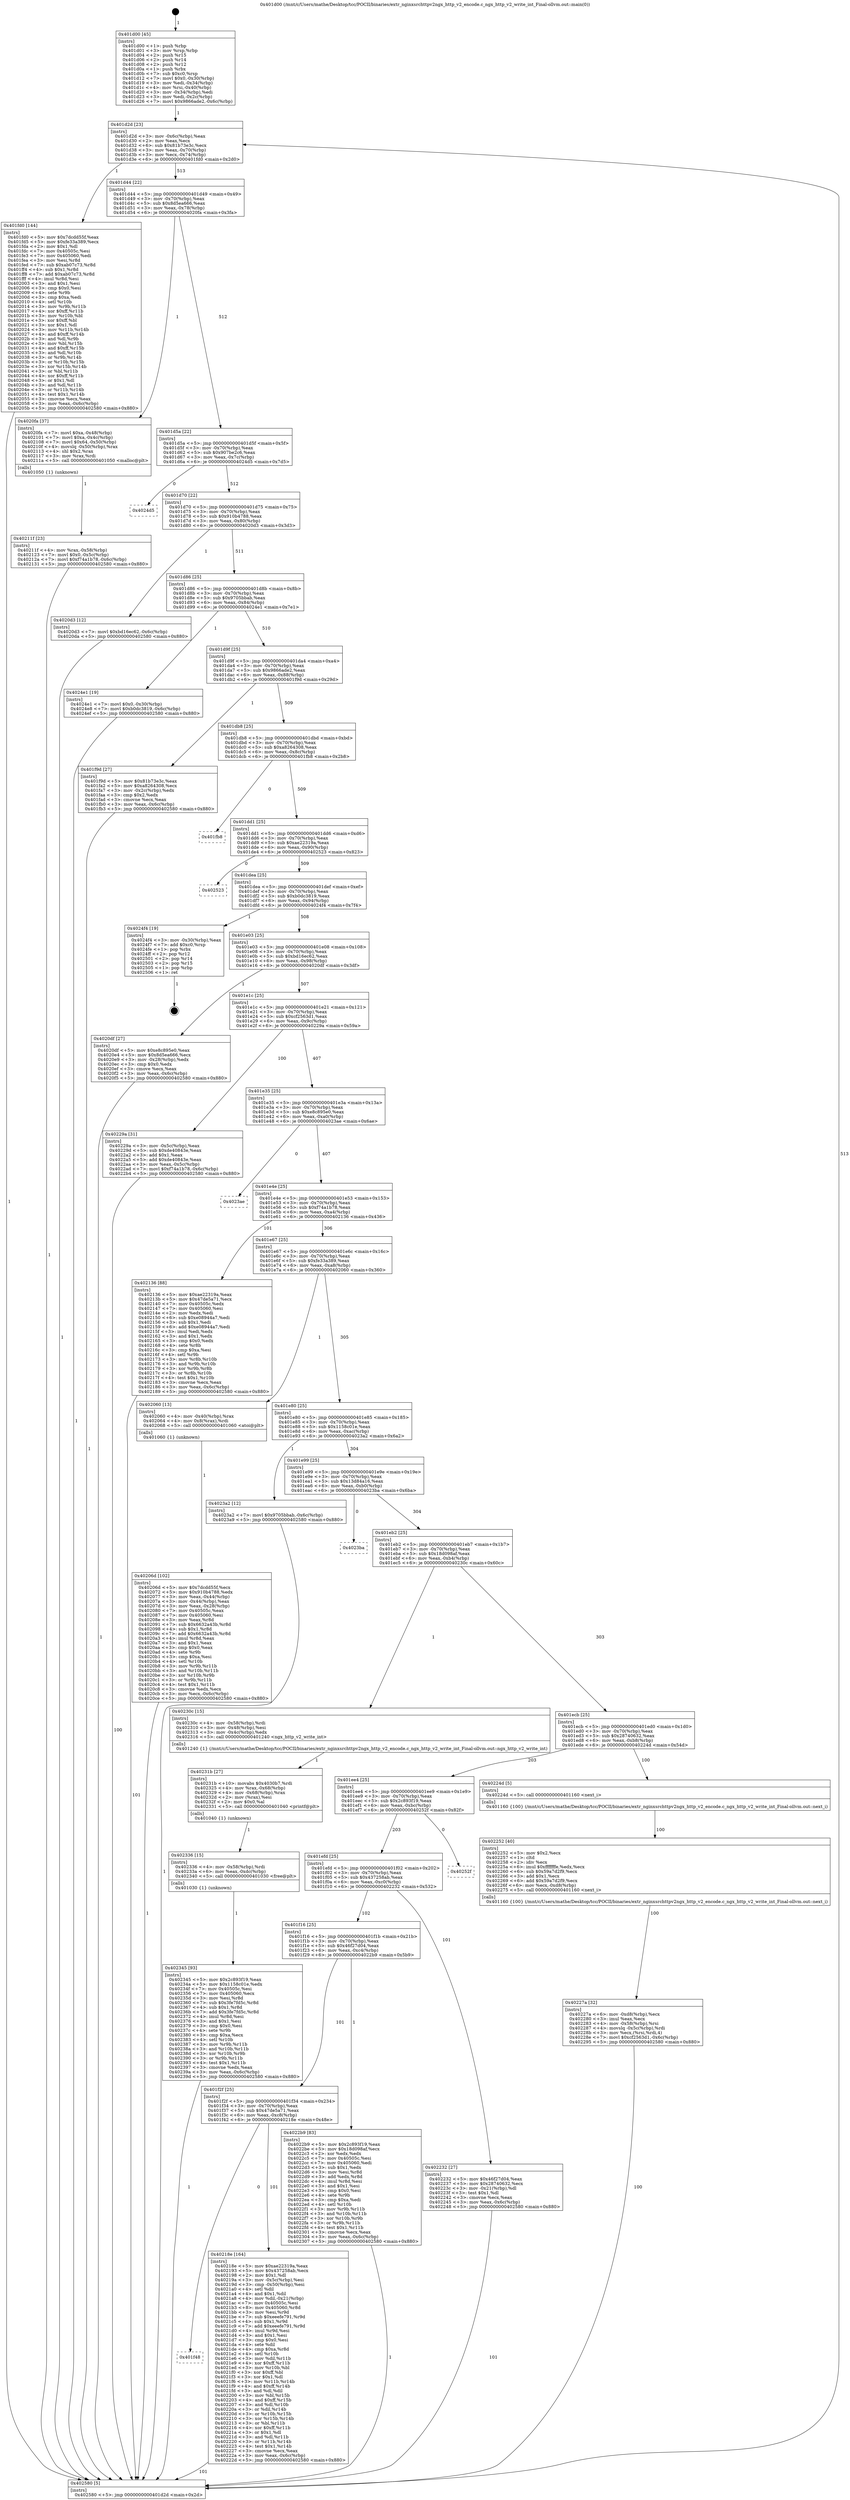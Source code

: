 digraph "0x401d00" {
  label = "0x401d00 (/mnt/c/Users/mathe/Desktop/tcc/POCII/binaries/extr_nginxsrchttpv2ngx_http_v2_encode.c_ngx_http_v2_write_int_Final-ollvm.out::main(0))"
  labelloc = "t"
  node[shape=record]

  Entry [label="",width=0.3,height=0.3,shape=circle,fillcolor=black,style=filled]
  "0x401d2d" [label="{
     0x401d2d [23]\l
     | [instrs]\l
     &nbsp;&nbsp;0x401d2d \<+3\>: mov -0x6c(%rbp),%eax\l
     &nbsp;&nbsp;0x401d30 \<+2\>: mov %eax,%ecx\l
     &nbsp;&nbsp;0x401d32 \<+6\>: sub $0x81b73e3c,%ecx\l
     &nbsp;&nbsp;0x401d38 \<+3\>: mov %eax,-0x70(%rbp)\l
     &nbsp;&nbsp;0x401d3b \<+3\>: mov %ecx,-0x74(%rbp)\l
     &nbsp;&nbsp;0x401d3e \<+6\>: je 0000000000401fd0 \<main+0x2d0\>\l
  }"]
  "0x401fd0" [label="{
     0x401fd0 [144]\l
     | [instrs]\l
     &nbsp;&nbsp;0x401fd0 \<+5\>: mov $0x7dcdd55f,%eax\l
     &nbsp;&nbsp;0x401fd5 \<+5\>: mov $0xfe33a389,%ecx\l
     &nbsp;&nbsp;0x401fda \<+2\>: mov $0x1,%dl\l
     &nbsp;&nbsp;0x401fdc \<+7\>: mov 0x40505c,%esi\l
     &nbsp;&nbsp;0x401fe3 \<+7\>: mov 0x405060,%edi\l
     &nbsp;&nbsp;0x401fea \<+3\>: mov %esi,%r8d\l
     &nbsp;&nbsp;0x401fed \<+7\>: sub $0xab07c73,%r8d\l
     &nbsp;&nbsp;0x401ff4 \<+4\>: sub $0x1,%r8d\l
     &nbsp;&nbsp;0x401ff8 \<+7\>: add $0xab07c73,%r8d\l
     &nbsp;&nbsp;0x401fff \<+4\>: imul %r8d,%esi\l
     &nbsp;&nbsp;0x402003 \<+3\>: and $0x1,%esi\l
     &nbsp;&nbsp;0x402006 \<+3\>: cmp $0x0,%esi\l
     &nbsp;&nbsp;0x402009 \<+4\>: sete %r9b\l
     &nbsp;&nbsp;0x40200d \<+3\>: cmp $0xa,%edi\l
     &nbsp;&nbsp;0x402010 \<+4\>: setl %r10b\l
     &nbsp;&nbsp;0x402014 \<+3\>: mov %r9b,%r11b\l
     &nbsp;&nbsp;0x402017 \<+4\>: xor $0xff,%r11b\l
     &nbsp;&nbsp;0x40201b \<+3\>: mov %r10b,%bl\l
     &nbsp;&nbsp;0x40201e \<+3\>: xor $0xff,%bl\l
     &nbsp;&nbsp;0x402021 \<+3\>: xor $0x1,%dl\l
     &nbsp;&nbsp;0x402024 \<+3\>: mov %r11b,%r14b\l
     &nbsp;&nbsp;0x402027 \<+4\>: and $0xff,%r14b\l
     &nbsp;&nbsp;0x40202b \<+3\>: and %dl,%r9b\l
     &nbsp;&nbsp;0x40202e \<+3\>: mov %bl,%r15b\l
     &nbsp;&nbsp;0x402031 \<+4\>: and $0xff,%r15b\l
     &nbsp;&nbsp;0x402035 \<+3\>: and %dl,%r10b\l
     &nbsp;&nbsp;0x402038 \<+3\>: or %r9b,%r14b\l
     &nbsp;&nbsp;0x40203b \<+3\>: or %r10b,%r15b\l
     &nbsp;&nbsp;0x40203e \<+3\>: xor %r15b,%r14b\l
     &nbsp;&nbsp;0x402041 \<+3\>: or %bl,%r11b\l
     &nbsp;&nbsp;0x402044 \<+4\>: xor $0xff,%r11b\l
     &nbsp;&nbsp;0x402048 \<+3\>: or $0x1,%dl\l
     &nbsp;&nbsp;0x40204b \<+3\>: and %dl,%r11b\l
     &nbsp;&nbsp;0x40204e \<+3\>: or %r11b,%r14b\l
     &nbsp;&nbsp;0x402051 \<+4\>: test $0x1,%r14b\l
     &nbsp;&nbsp;0x402055 \<+3\>: cmovne %ecx,%eax\l
     &nbsp;&nbsp;0x402058 \<+3\>: mov %eax,-0x6c(%rbp)\l
     &nbsp;&nbsp;0x40205b \<+5\>: jmp 0000000000402580 \<main+0x880\>\l
  }"]
  "0x401d44" [label="{
     0x401d44 [22]\l
     | [instrs]\l
     &nbsp;&nbsp;0x401d44 \<+5\>: jmp 0000000000401d49 \<main+0x49\>\l
     &nbsp;&nbsp;0x401d49 \<+3\>: mov -0x70(%rbp),%eax\l
     &nbsp;&nbsp;0x401d4c \<+5\>: sub $0x8d5ea666,%eax\l
     &nbsp;&nbsp;0x401d51 \<+3\>: mov %eax,-0x78(%rbp)\l
     &nbsp;&nbsp;0x401d54 \<+6\>: je 00000000004020fa \<main+0x3fa\>\l
  }"]
  Exit [label="",width=0.3,height=0.3,shape=circle,fillcolor=black,style=filled,peripheries=2]
  "0x4020fa" [label="{
     0x4020fa [37]\l
     | [instrs]\l
     &nbsp;&nbsp;0x4020fa \<+7\>: movl $0xa,-0x48(%rbp)\l
     &nbsp;&nbsp;0x402101 \<+7\>: movl $0xa,-0x4c(%rbp)\l
     &nbsp;&nbsp;0x402108 \<+7\>: movl $0x64,-0x50(%rbp)\l
     &nbsp;&nbsp;0x40210f \<+4\>: movslq -0x50(%rbp),%rax\l
     &nbsp;&nbsp;0x402113 \<+4\>: shl $0x2,%rax\l
     &nbsp;&nbsp;0x402117 \<+3\>: mov %rax,%rdi\l
     &nbsp;&nbsp;0x40211a \<+5\>: call 0000000000401050 \<malloc@plt\>\l
     | [calls]\l
     &nbsp;&nbsp;0x401050 \{1\} (unknown)\l
  }"]
  "0x401d5a" [label="{
     0x401d5a [22]\l
     | [instrs]\l
     &nbsp;&nbsp;0x401d5a \<+5\>: jmp 0000000000401d5f \<main+0x5f\>\l
     &nbsp;&nbsp;0x401d5f \<+3\>: mov -0x70(%rbp),%eax\l
     &nbsp;&nbsp;0x401d62 \<+5\>: sub $0x907be2c6,%eax\l
     &nbsp;&nbsp;0x401d67 \<+3\>: mov %eax,-0x7c(%rbp)\l
     &nbsp;&nbsp;0x401d6a \<+6\>: je 00000000004024d5 \<main+0x7d5\>\l
  }"]
  "0x402345" [label="{
     0x402345 [93]\l
     | [instrs]\l
     &nbsp;&nbsp;0x402345 \<+5\>: mov $0x2c893f19,%eax\l
     &nbsp;&nbsp;0x40234a \<+5\>: mov $0x1158c01e,%edx\l
     &nbsp;&nbsp;0x40234f \<+7\>: mov 0x40505c,%esi\l
     &nbsp;&nbsp;0x402356 \<+7\>: mov 0x405060,%ecx\l
     &nbsp;&nbsp;0x40235d \<+3\>: mov %esi,%r8d\l
     &nbsp;&nbsp;0x402360 \<+7\>: sub $0x3fe7fd5c,%r8d\l
     &nbsp;&nbsp;0x402367 \<+4\>: sub $0x1,%r8d\l
     &nbsp;&nbsp;0x40236b \<+7\>: add $0x3fe7fd5c,%r8d\l
     &nbsp;&nbsp;0x402372 \<+4\>: imul %r8d,%esi\l
     &nbsp;&nbsp;0x402376 \<+3\>: and $0x1,%esi\l
     &nbsp;&nbsp;0x402379 \<+3\>: cmp $0x0,%esi\l
     &nbsp;&nbsp;0x40237c \<+4\>: sete %r9b\l
     &nbsp;&nbsp;0x402380 \<+3\>: cmp $0xa,%ecx\l
     &nbsp;&nbsp;0x402383 \<+4\>: setl %r10b\l
     &nbsp;&nbsp;0x402387 \<+3\>: mov %r9b,%r11b\l
     &nbsp;&nbsp;0x40238a \<+3\>: and %r10b,%r11b\l
     &nbsp;&nbsp;0x40238d \<+3\>: xor %r10b,%r9b\l
     &nbsp;&nbsp;0x402390 \<+3\>: or %r9b,%r11b\l
     &nbsp;&nbsp;0x402393 \<+4\>: test $0x1,%r11b\l
     &nbsp;&nbsp;0x402397 \<+3\>: cmovne %edx,%eax\l
     &nbsp;&nbsp;0x40239a \<+3\>: mov %eax,-0x6c(%rbp)\l
     &nbsp;&nbsp;0x40239d \<+5\>: jmp 0000000000402580 \<main+0x880\>\l
  }"]
  "0x4024d5" [label="{
     0x4024d5\l
  }", style=dashed]
  "0x401d70" [label="{
     0x401d70 [22]\l
     | [instrs]\l
     &nbsp;&nbsp;0x401d70 \<+5\>: jmp 0000000000401d75 \<main+0x75\>\l
     &nbsp;&nbsp;0x401d75 \<+3\>: mov -0x70(%rbp),%eax\l
     &nbsp;&nbsp;0x401d78 \<+5\>: sub $0x910b4788,%eax\l
     &nbsp;&nbsp;0x401d7d \<+3\>: mov %eax,-0x80(%rbp)\l
     &nbsp;&nbsp;0x401d80 \<+6\>: je 00000000004020d3 \<main+0x3d3\>\l
  }"]
  "0x402336" [label="{
     0x402336 [15]\l
     | [instrs]\l
     &nbsp;&nbsp;0x402336 \<+4\>: mov -0x58(%rbp),%rdi\l
     &nbsp;&nbsp;0x40233a \<+6\>: mov %eax,-0xdc(%rbp)\l
     &nbsp;&nbsp;0x402340 \<+5\>: call 0000000000401030 \<free@plt\>\l
     | [calls]\l
     &nbsp;&nbsp;0x401030 \{1\} (unknown)\l
  }"]
  "0x4020d3" [label="{
     0x4020d3 [12]\l
     | [instrs]\l
     &nbsp;&nbsp;0x4020d3 \<+7\>: movl $0xbd16ec62,-0x6c(%rbp)\l
     &nbsp;&nbsp;0x4020da \<+5\>: jmp 0000000000402580 \<main+0x880\>\l
  }"]
  "0x401d86" [label="{
     0x401d86 [25]\l
     | [instrs]\l
     &nbsp;&nbsp;0x401d86 \<+5\>: jmp 0000000000401d8b \<main+0x8b\>\l
     &nbsp;&nbsp;0x401d8b \<+3\>: mov -0x70(%rbp),%eax\l
     &nbsp;&nbsp;0x401d8e \<+5\>: sub $0x9705bbab,%eax\l
     &nbsp;&nbsp;0x401d93 \<+6\>: mov %eax,-0x84(%rbp)\l
     &nbsp;&nbsp;0x401d99 \<+6\>: je 00000000004024e1 \<main+0x7e1\>\l
  }"]
  "0x40231b" [label="{
     0x40231b [27]\l
     | [instrs]\l
     &nbsp;&nbsp;0x40231b \<+10\>: movabs $0x4030b7,%rdi\l
     &nbsp;&nbsp;0x402325 \<+4\>: mov %rax,-0x68(%rbp)\l
     &nbsp;&nbsp;0x402329 \<+4\>: mov -0x68(%rbp),%rax\l
     &nbsp;&nbsp;0x40232d \<+2\>: mov (%rax),%esi\l
     &nbsp;&nbsp;0x40232f \<+2\>: mov $0x0,%al\l
     &nbsp;&nbsp;0x402331 \<+5\>: call 0000000000401040 \<printf@plt\>\l
     | [calls]\l
     &nbsp;&nbsp;0x401040 \{1\} (unknown)\l
  }"]
  "0x4024e1" [label="{
     0x4024e1 [19]\l
     | [instrs]\l
     &nbsp;&nbsp;0x4024e1 \<+7\>: movl $0x0,-0x30(%rbp)\l
     &nbsp;&nbsp;0x4024e8 \<+7\>: movl $0xb0dc3819,-0x6c(%rbp)\l
     &nbsp;&nbsp;0x4024ef \<+5\>: jmp 0000000000402580 \<main+0x880\>\l
  }"]
  "0x401d9f" [label="{
     0x401d9f [25]\l
     | [instrs]\l
     &nbsp;&nbsp;0x401d9f \<+5\>: jmp 0000000000401da4 \<main+0xa4\>\l
     &nbsp;&nbsp;0x401da4 \<+3\>: mov -0x70(%rbp),%eax\l
     &nbsp;&nbsp;0x401da7 \<+5\>: sub $0x9866ade2,%eax\l
     &nbsp;&nbsp;0x401dac \<+6\>: mov %eax,-0x88(%rbp)\l
     &nbsp;&nbsp;0x401db2 \<+6\>: je 0000000000401f9d \<main+0x29d\>\l
  }"]
  "0x40227a" [label="{
     0x40227a [32]\l
     | [instrs]\l
     &nbsp;&nbsp;0x40227a \<+6\>: mov -0xd8(%rbp),%ecx\l
     &nbsp;&nbsp;0x402280 \<+3\>: imul %eax,%ecx\l
     &nbsp;&nbsp;0x402283 \<+4\>: mov -0x58(%rbp),%rsi\l
     &nbsp;&nbsp;0x402287 \<+4\>: movslq -0x5c(%rbp),%rdi\l
     &nbsp;&nbsp;0x40228b \<+3\>: mov %ecx,(%rsi,%rdi,4)\l
     &nbsp;&nbsp;0x40228e \<+7\>: movl $0xcf2563d1,-0x6c(%rbp)\l
     &nbsp;&nbsp;0x402295 \<+5\>: jmp 0000000000402580 \<main+0x880\>\l
  }"]
  "0x401f9d" [label="{
     0x401f9d [27]\l
     | [instrs]\l
     &nbsp;&nbsp;0x401f9d \<+5\>: mov $0x81b73e3c,%eax\l
     &nbsp;&nbsp;0x401fa2 \<+5\>: mov $0xa8264308,%ecx\l
     &nbsp;&nbsp;0x401fa7 \<+3\>: mov -0x2c(%rbp),%edx\l
     &nbsp;&nbsp;0x401faa \<+3\>: cmp $0x2,%edx\l
     &nbsp;&nbsp;0x401fad \<+3\>: cmovne %ecx,%eax\l
     &nbsp;&nbsp;0x401fb0 \<+3\>: mov %eax,-0x6c(%rbp)\l
     &nbsp;&nbsp;0x401fb3 \<+5\>: jmp 0000000000402580 \<main+0x880\>\l
  }"]
  "0x401db8" [label="{
     0x401db8 [25]\l
     | [instrs]\l
     &nbsp;&nbsp;0x401db8 \<+5\>: jmp 0000000000401dbd \<main+0xbd\>\l
     &nbsp;&nbsp;0x401dbd \<+3\>: mov -0x70(%rbp),%eax\l
     &nbsp;&nbsp;0x401dc0 \<+5\>: sub $0xa8264308,%eax\l
     &nbsp;&nbsp;0x401dc5 \<+6\>: mov %eax,-0x8c(%rbp)\l
     &nbsp;&nbsp;0x401dcb \<+6\>: je 0000000000401fb8 \<main+0x2b8\>\l
  }"]
  "0x402580" [label="{
     0x402580 [5]\l
     | [instrs]\l
     &nbsp;&nbsp;0x402580 \<+5\>: jmp 0000000000401d2d \<main+0x2d\>\l
  }"]
  "0x401d00" [label="{
     0x401d00 [45]\l
     | [instrs]\l
     &nbsp;&nbsp;0x401d00 \<+1\>: push %rbp\l
     &nbsp;&nbsp;0x401d01 \<+3\>: mov %rsp,%rbp\l
     &nbsp;&nbsp;0x401d04 \<+2\>: push %r15\l
     &nbsp;&nbsp;0x401d06 \<+2\>: push %r14\l
     &nbsp;&nbsp;0x401d08 \<+2\>: push %r12\l
     &nbsp;&nbsp;0x401d0a \<+1\>: push %rbx\l
     &nbsp;&nbsp;0x401d0b \<+7\>: sub $0xc0,%rsp\l
     &nbsp;&nbsp;0x401d12 \<+7\>: movl $0x0,-0x30(%rbp)\l
     &nbsp;&nbsp;0x401d19 \<+3\>: mov %edi,-0x34(%rbp)\l
     &nbsp;&nbsp;0x401d1c \<+4\>: mov %rsi,-0x40(%rbp)\l
     &nbsp;&nbsp;0x401d20 \<+3\>: mov -0x34(%rbp),%edi\l
     &nbsp;&nbsp;0x401d23 \<+3\>: mov %edi,-0x2c(%rbp)\l
     &nbsp;&nbsp;0x401d26 \<+7\>: movl $0x9866ade2,-0x6c(%rbp)\l
  }"]
  "0x402252" [label="{
     0x402252 [40]\l
     | [instrs]\l
     &nbsp;&nbsp;0x402252 \<+5\>: mov $0x2,%ecx\l
     &nbsp;&nbsp;0x402257 \<+1\>: cltd\l
     &nbsp;&nbsp;0x402258 \<+2\>: idiv %ecx\l
     &nbsp;&nbsp;0x40225a \<+6\>: imul $0xfffffffe,%edx,%ecx\l
     &nbsp;&nbsp;0x402260 \<+6\>: sub $0x59a7d2f9,%ecx\l
     &nbsp;&nbsp;0x402266 \<+3\>: add $0x1,%ecx\l
     &nbsp;&nbsp;0x402269 \<+6\>: add $0x59a7d2f9,%ecx\l
     &nbsp;&nbsp;0x40226f \<+6\>: mov %ecx,-0xd8(%rbp)\l
     &nbsp;&nbsp;0x402275 \<+5\>: call 0000000000401160 \<next_i\>\l
     | [calls]\l
     &nbsp;&nbsp;0x401160 \{100\} (/mnt/c/Users/mathe/Desktop/tcc/POCII/binaries/extr_nginxsrchttpv2ngx_http_v2_encode.c_ngx_http_v2_write_int_Final-ollvm.out::next_i)\l
  }"]
  "0x401fb8" [label="{
     0x401fb8\l
  }", style=dashed]
  "0x401dd1" [label="{
     0x401dd1 [25]\l
     | [instrs]\l
     &nbsp;&nbsp;0x401dd1 \<+5\>: jmp 0000000000401dd6 \<main+0xd6\>\l
     &nbsp;&nbsp;0x401dd6 \<+3\>: mov -0x70(%rbp),%eax\l
     &nbsp;&nbsp;0x401dd9 \<+5\>: sub $0xae22319a,%eax\l
     &nbsp;&nbsp;0x401dde \<+6\>: mov %eax,-0x90(%rbp)\l
     &nbsp;&nbsp;0x401de4 \<+6\>: je 0000000000402523 \<main+0x823\>\l
  }"]
  "0x401f48" [label="{
     0x401f48\l
  }", style=dashed]
  "0x402523" [label="{
     0x402523\l
  }", style=dashed]
  "0x401dea" [label="{
     0x401dea [25]\l
     | [instrs]\l
     &nbsp;&nbsp;0x401dea \<+5\>: jmp 0000000000401def \<main+0xef\>\l
     &nbsp;&nbsp;0x401def \<+3\>: mov -0x70(%rbp),%eax\l
     &nbsp;&nbsp;0x401df2 \<+5\>: sub $0xb0dc3819,%eax\l
     &nbsp;&nbsp;0x401df7 \<+6\>: mov %eax,-0x94(%rbp)\l
     &nbsp;&nbsp;0x401dfd \<+6\>: je 00000000004024f4 \<main+0x7f4\>\l
  }"]
  "0x40218e" [label="{
     0x40218e [164]\l
     | [instrs]\l
     &nbsp;&nbsp;0x40218e \<+5\>: mov $0xae22319a,%eax\l
     &nbsp;&nbsp;0x402193 \<+5\>: mov $0x437258ab,%ecx\l
     &nbsp;&nbsp;0x402198 \<+2\>: mov $0x1,%dl\l
     &nbsp;&nbsp;0x40219a \<+3\>: mov -0x5c(%rbp),%esi\l
     &nbsp;&nbsp;0x40219d \<+3\>: cmp -0x50(%rbp),%esi\l
     &nbsp;&nbsp;0x4021a0 \<+4\>: setl %dil\l
     &nbsp;&nbsp;0x4021a4 \<+4\>: and $0x1,%dil\l
     &nbsp;&nbsp;0x4021a8 \<+4\>: mov %dil,-0x21(%rbp)\l
     &nbsp;&nbsp;0x4021ac \<+7\>: mov 0x40505c,%esi\l
     &nbsp;&nbsp;0x4021b3 \<+8\>: mov 0x405060,%r8d\l
     &nbsp;&nbsp;0x4021bb \<+3\>: mov %esi,%r9d\l
     &nbsp;&nbsp;0x4021be \<+7\>: sub $0xeeefe791,%r9d\l
     &nbsp;&nbsp;0x4021c5 \<+4\>: sub $0x1,%r9d\l
     &nbsp;&nbsp;0x4021c9 \<+7\>: add $0xeeefe791,%r9d\l
     &nbsp;&nbsp;0x4021d0 \<+4\>: imul %r9d,%esi\l
     &nbsp;&nbsp;0x4021d4 \<+3\>: and $0x1,%esi\l
     &nbsp;&nbsp;0x4021d7 \<+3\>: cmp $0x0,%esi\l
     &nbsp;&nbsp;0x4021da \<+4\>: sete %dil\l
     &nbsp;&nbsp;0x4021de \<+4\>: cmp $0xa,%r8d\l
     &nbsp;&nbsp;0x4021e2 \<+4\>: setl %r10b\l
     &nbsp;&nbsp;0x4021e6 \<+3\>: mov %dil,%r11b\l
     &nbsp;&nbsp;0x4021e9 \<+4\>: xor $0xff,%r11b\l
     &nbsp;&nbsp;0x4021ed \<+3\>: mov %r10b,%bl\l
     &nbsp;&nbsp;0x4021f0 \<+3\>: xor $0xff,%bl\l
     &nbsp;&nbsp;0x4021f3 \<+3\>: xor $0x1,%dl\l
     &nbsp;&nbsp;0x4021f6 \<+3\>: mov %r11b,%r14b\l
     &nbsp;&nbsp;0x4021f9 \<+4\>: and $0xff,%r14b\l
     &nbsp;&nbsp;0x4021fd \<+3\>: and %dl,%dil\l
     &nbsp;&nbsp;0x402200 \<+3\>: mov %bl,%r15b\l
     &nbsp;&nbsp;0x402203 \<+4\>: and $0xff,%r15b\l
     &nbsp;&nbsp;0x402207 \<+3\>: and %dl,%r10b\l
     &nbsp;&nbsp;0x40220a \<+3\>: or %dil,%r14b\l
     &nbsp;&nbsp;0x40220d \<+3\>: or %r10b,%r15b\l
     &nbsp;&nbsp;0x402210 \<+3\>: xor %r15b,%r14b\l
     &nbsp;&nbsp;0x402213 \<+3\>: or %bl,%r11b\l
     &nbsp;&nbsp;0x402216 \<+4\>: xor $0xff,%r11b\l
     &nbsp;&nbsp;0x40221a \<+3\>: or $0x1,%dl\l
     &nbsp;&nbsp;0x40221d \<+3\>: and %dl,%r11b\l
     &nbsp;&nbsp;0x402220 \<+3\>: or %r11b,%r14b\l
     &nbsp;&nbsp;0x402223 \<+4\>: test $0x1,%r14b\l
     &nbsp;&nbsp;0x402227 \<+3\>: cmovne %ecx,%eax\l
     &nbsp;&nbsp;0x40222a \<+3\>: mov %eax,-0x6c(%rbp)\l
     &nbsp;&nbsp;0x40222d \<+5\>: jmp 0000000000402580 \<main+0x880\>\l
  }"]
  "0x4024f4" [label="{
     0x4024f4 [19]\l
     | [instrs]\l
     &nbsp;&nbsp;0x4024f4 \<+3\>: mov -0x30(%rbp),%eax\l
     &nbsp;&nbsp;0x4024f7 \<+7\>: add $0xc0,%rsp\l
     &nbsp;&nbsp;0x4024fe \<+1\>: pop %rbx\l
     &nbsp;&nbsp;0x4024ff \<+2\>: pop %r12\l
     &nbsp;&nbsp;0x402501 \<+2\>: pop %r14\l
     &nbsp;&nbsp;0x402503 \<+2\>: pop %r15\l
     &nbsp;&nbsp;0x402505 \<+1\>: pop %rbp\l
     &nbsp;&nbsp;0x402506 \<+1\>: ret\l
  }"]
  "0x401e03" [label="{
     0x401e03 [25]\l
     | [instrs]\l
     &nbsp;&nbsp;0x401e03 \<+5\>: jmp 0000000000401e08 \<main+0x108\>\l
     &nbsp;&nbsp;0x401e08 \<+3\>: mov -0x70(%rbp),%eax\l
     &nbsp;&nbsp;0x401e0b \<+5\>: sub $0xbd16ec62,%eax\l
     &nbsp;&nbsp;0x401e10 \<+6\>: mov %eax,-0x98(%rbp)\l
     &nbsp;&nbsp;0x401e16 \<+6\>: je 00000000004020df \<main+0x3df\>\l
  }"]
  "0x401f2f" [label="{
     0x401f2f [25]\l
     | [instrs]\l
     &nbsp;&nbsp;0x401f2f \<+5\>: jmp 0000000000401f34 \<main+0x234\>\l
     &nbsp;&nbsp;0x401f34 \<+3\>: mov -0x70(%rbp),%eax\l
     &nbsp;&nbsp;0x401f37 \<+5\>: sub $0x47de5a71,%eax\l
     &nbsp;&nbsp;0x401f3c \<+6\>: mov %eax,-0xc8(%rbp)\l
     &nbsp;&nbsp;0x401f42 \<+6\>: je 000000000040218e \<main+0x48e\>\l
  }"]
  "0x4020df" [label="{
     0x4020df [27]\l
     | [instrs]\l
     &nbsp;&nbsp;0x4020df \<+5\>: mov $0xe8c895e0,%eax\l
     &nbsp;&nbsp;0x4020e4 \<+5\>: mov $0x8d5ea666,%ecx\l
     &nbsp;&nbsp;0x4020e9 \<+3\>: mov -0x28(%rbp),%edx\l
     &nbsp;&nbsp;0x4020ec \<+3\>: cmp $0x0,%edx\l
     &nbsp;&nbsp;0x4020ef \<+3\>: cmove %ecx,%eax\l
     &nbsp;&nbsp;0x4020f2 \<+3\>: mov %eax,-0x6c(%rbp)\l
     &nbsp;&nbsp;0x4020f5 \<+5\>: jmp 0000000000402580 \<main+0x880\>\l
  }"]
  "0x401e1c" [label="{
     0x401e1c [25]\l
     | [instrs]\l
     &nbsp;&nbsp;0x401e1c \<+5\>: jmp 0000000000401e21 \<main+0x121\>\l
     &nbsp;&nbsp;0x401e21 \<+3\>: mov -0x70(%rbp),%eax\l
     &nbsp;&nbsp;0x401e24 \<+5\>: sub $0xcf2563d1,%eax\l
     &nbsp;&nbsp;0x401e29 \<+6\>: mov %eax,-0x9c(%rbp)\l
     &nbsp;&nbsp;0x401e2f \<+6\>: je 000000000040229a \<main+0x59a\>\l
  }"]
  "0x4022b9" [label="{
     0x4022b9 [83]\l
     | [instrs]\l
     &nbsp;&nbsp;0x4022b9 \<+5\>: mov $0x2c893f19,%eax\l
     &nbsp;&nbsp;0x4022be \<+5\>: mov $0x18d098af,%ecx\l
     &nbsp;&nbsp;0x4022c3 \<+2\>: xor %edx,%edx\l
     &nbsp;&nbsp;0x4022c5 \<+7\>: mov 0x40505c,%esi\l
     &nbsp;&nbsp;0x4022cc \<+7\>: mov 0x405060,%edi\l
     &nbsp;&nbsp;0x4022d3 \<+3\>: sub $0x1,%edx\l
     &nbsp;&nbsp;0x4022d6 \<+3\>: mov %esi,%r8d\l
     &nbsp;&nbsp;0x4022d9 \<+3\>: add %edx,%r8d\l
     &nbsp;&nbsp;0x4022dc \<+4\>: imul %r8d,%esi\l
     &nbsp;&nbsp;0x4022e0 \<+3\>: and $0x1,%esi\l
     &nbsp;&nbsp;0x4022e3 \<+3\>: cmp $0x0,%esi\l
     &nbsp;&nbsp;0x4022e6 \<+4\>: sete %r9b\l
     &nbsp;&nbsp;0x4022ea \<+3\>: cmp $0xa,%edi\l
     &nbsp;&nbsp;0x4022ed \<+4\>: setl %r10b\l
     &nbsp;&nbsp;0x4022f1 \<+3\>: mov %r9b,%r11b\l
     &nbsp;&nbsp;0x4022f4 \<+3\>: and %r10b,%r11b\l
     &nbsp;&nbsp;0x4022f7 \<+3\>: xor %r10b,%r9b\l
     &nbsp;&nbsp;0x4022fa \<+3\>: or %r9b,%r11b\l
     &nbsp;&nbsp;0x4022fd \<+4\>: test $0x1,%r11b\l
     &nbsp;&nbsp;0x402301 \<+3\>: cmovne %ecx,%eax\l
     &nbsp;&nbsp;0x402304 \<+3\>: mov %eax,-0x6c(%rbp)\l
     &nbsp;&nbsp;0x402307 \<+5\>: jmp 0000000000402580 \<main+0x880\>\l
  }"]
  "0x40229a" [label="{
     0x40229a [31]\l
     | [instrs]\l
     &nbsp;&nbsp;0x40229a \<+3\>: mov -0x5c(%rbp),%eax\l
     &nbsp;&nbsp;0x40229d \<+5\>: sub $0xde40843e,%eax\l
     &nbsp;&nbsp;0x4022a2 \<+3\>: add $0x1,%eax\l
     &nbsp;&nbsp;0x4022a5 \<+5\>: add $0xde40843e,%eax\l
     &nbsp;&nbsp;0x4022aa \<+3\>: mov %eax,-0x5c(%rbp)\l
     &nbsp;&nbsp;0x4022ad \<+7\>: movl $0xf74a1b78,-0x6c(%rbp)\l
     &nbsp;&nbsp;0x4022b4 \<+5\>: jmp 0000000000402580 \<main+0x880\>\l
  }"]
  "0x401e35" [label="{
     0x401e35 [25]\l
     | [instrs]\l
     &nbsp;&nbsp;0x401e35 \<+5\>: jmp 0000000000401e3a \<main+0x13a\>\l
     &nbsp;&nbsp;0x401e3a \<+3\>: mov -0x70(%rbp),%eax\l
     &nbsp;&nbsp;0x401e3d \<+5\>: sub $0xe8c895e0,%eax\l
     &nbsp;&nbsp;0x401e42 \<+6\>: mov %eax,-0xa0(%rbp)\l
     &nbsp;&nbsp;0x401e48 \<+6\>: je 00000000004023ae \<main+0x6ae\>\l
  }"]
  "0x401f16" [label="{
     0x401f16 [25]\l
     | [instrs]\l
     &nbsp;&nbsp;0x401f16 \<+5\>: jmp 0000000000401f1b \<main+0x21b\>\l
     &nbsp;&nbsp;0x401f1b \<+3\>: mov -0x70(%rbp),%eax\l
     &nbsp;&nbsp;0x401f1e \<+5\>: sub $0x46f27d04,%eax\l
     &nbsp;&nbsp;0x401f23 \<+6\>: mov %eax,-0xc4(%rbp)\l
     &nbsp;&nbsp;0x401f29 \<+6\>: je 00000000004022b9 \<main+0x5b9\>\l
  }"]
  "0x4023ae" [label="{
     0x4023ae\l
  }", style=dashed]
  "0x401e4e" [label="{
     0x401e4e [25]\l
     | [instrs]\l
     &nbsp;&nbsp;0x401e4e \<+5\>: jmp 0000000000401e53 \<main+0x153\>\l
     &nbsp;&nbsp;0x401e53 \<+3\>: mov -0x70(%rbp),%eax\l
     &nbsp;&nbsp;0x401e56 \<+5\>: sub $0xf74a1b78,%eax\l
     &nbsp;&nbsp;0x401e5b \<+6\>: mov %eax,-0xa4(%rbp)\l
     &nbsp;&nbsp;0x401e61 \<+6\>: je 0000000000402136 \<main+0x436\>\l
  }"]
  "0x402232" [label="{
     0x402232 [27]\l
     | [instrs]\l
     &nbsp;&nbsp;0x402232 \<+5\>: mov $0x46f27d04,%eax\l
     &nbsp;&nbsp;0x402237 \<+5\>: mov $0x28740632,%ecx\l
     &nbsp;&nbsp;0x40223c \<+3\>: mov -0x21(%rbp),%dl\l
     &nbsp;&nbsp;0x40223f \<+3\>: test $0x1,%dl\l
     &nbsp;&nbsp;0x402242 \<+3\>: cmovne %ecx,%eax\l
     &nbsp;&nbsp;0x402245 \<+3\>: mov %eax,-0x6c(%rbp)\l
     &nbsp;&nbsp;0x402248 \<+5\>: jmp 0000000000402580 \<main+0x880\>\l
  }"]
  "0x402136" [label="{
     0x402136 [88]\l
     | [instrs]\l
     &nbsp;&nbsp;0x402136 \<+5\>: mov $0xae22319a,%eax\l
     &nbsp;&nbsp;0x40213b \<+5\>: mov $0x47de5a71,%ecx\l
     &nbsp;&nbsp;0x402140 \<+7\>: mov 0x40505c,%edx\l
     &nbsp;&nbsp;0x402147 \<+7\>: mov 0x405060,%esi\l
     &nbsp;&nbsp;0x40214e \<+2\>: mov %edx,%edi\l
     &nbsp;&nbsp;0x402150 \<+6\>: sub $0xe08944a7,%edi\l
     &nbsp;&nbsp;0x402156 \<+3\>: sub $0x1,%edi\l
     &nbsp;&nbsp;0x402159 \<+6\>: add $0xe08944a7,%edi\l
     &nbsp;&nbsp;0x40215f \<+3\>: imul %edi,%edx\l
     &nbsp;&nbsp;0x402162 \<+3\>: and $0x1,%edx\l
     &nbsp;&nbsp;0x402165 \<+3\>: cmp $0x0,%edx\l
     &nbsp;&nbsp;0x402168 \<+4\>: sete %r8b\l
     &nbsp;&nbsp;0x40216c \<+3\>: cmp $0xa,%esi\l
     &nbsp;&nbsp;0x40216f \<+4\>: setl %r9b\l
     &nbsp;&nbsp;0x402173 \<+3\>: mov %r8b,%r10b\l
     &nbsp;&nbsp;0x402176 \<+3\>: and %r9b,%r10b\l
     &nbsp;&nbsp;0x402179 \<+3\>: xor %r9b,%r8b\l
     &nbsp;&nbsp;0x40217c \<+3\>: or %r8b,%r10b\l
     &nbsp;&nbsp;0x40217f \<+4\>: test $0x1,%r10b\l
     &nbsp;&nbsp;0x402183 \<+3\>: cmovne %ecx,%eax\l
     &nbsp;&nbsp;0x402186 \<+3\>: mov %eax,-0x6c(%rbp)\l
     &nbsp;&nbsp;0x402189 \<+5\>: jmp 0000000000402580 \<main+0x880\>\l
  }"]
  "0x401e67" [label="{
     0x401e67 [25]\l
     | [instrs]\l
     &nbsp;&nbsp;0x401e67 \<+5\>: jmp 0000000000401e6c \<main+0x16c\>\l
     &nbsp;&nbsp;0x401e6c \<+3\>: mov -0x70(%rbp),%eax\l
     &nbsp;&nbsp;0x401e6f \<+5\>: sub $0xfe33a389,%eax\l
     &nbsp;&nbsp;0x401e74 \<+6\>: mov %eax,-0xa8(%rbp)\l
     &nbsp;&nbsp;0x401e7a \<+6\>: je 0000000000402060 \<main+0x360\>\l
  }"]
  "0x401efd" [label="{
     0x401efd [25]\l
     | [instrs]\l
     &nbsp;&nbsp;0x401efd \<+5\>: jmp 0000000000401f02 \<main+0x202\>\l
     &nbsp;&nbsp;0x401f02 \<+3\>: mov -0x70(%rbp),%eax\l
     &nbsp;&nbsp;0x401f05 \<+5\>: sub $0x437258ab,%eax\l
     &nbsp;&nbsp;0x401f0a \<+6\>: mov %eax,-0xc0(%rbp)\l
     &nbsp;&nbsp;0x401f10 \<+6\>: je 0000000000402232 \<main+0x532\>\l
  }"]
  "0x402060" [label="{
     0x402060 [13]\l
     | [instrs]\l
     &nbsp;&nbsp;0x402060 \<+4\>: mov -0x40(%rbp),%rax\l
     &nbsp;&nbsp;0x402064 \<+4\>: mov 0x8(%rax),%rdi\l
     &nbsp;&nbsp;0x402068 \<+5\>: call 0000000000401060 \<atoi@plt\>\l
     | [calls]\l
     &nbsp;&nbsp;0x401060 \{1\} (unknown)\l
  }"]
  "0x401e80" [label="{
     0x401e80 [25]\l
     | [instrs]\l
     &nbsp;&nbsp;0x401e80 \<+5\>: jmp 0000000000401e85 \<main+0x185\>\l
     &nbsp;&nbsp;0x401e85 \<+3\>: mov -0x70(%rbp),%eax\l
     &nbsp;&nbsp;0x401e88 \<+5\>: sub $0x1158c01e,%eax\l
     &nbsp;&nbsp;0x401e8d \<+6\>: mov %eax,-0xac(%rbp)\l
     &nbsp;&nbsp;0x401e93 \<+6\>: je 00000000004023a2 \<main+0x6a2\>\l
  }"]
  "0x40206d" [label="{
     0x40206d [102]\l
     | [instrs]\l
     &nbsp;&nbsp;0x40206d \<+5\>: mov $0x7dcdd55f,%ecx\l
     &nbsp;&nbsp;0x402072 \<+5\>: mov $0x910b4788,%edx\l
     &nbsp;&nbsp;0x402077 \<+3\>: mov %eax,-0x44(%rbp)\l
     &nbsp;&nbsp;0x40207a \<+3\>: mov -0x44(%rbp),%eax\l
     &nbsp;&nbsp;0x40207d \<+3\>: mov %eax,-0x28(%rbp)\l
     &nbsp;&nbsp;0x402080 \<+7\>: mov 0x40505c,%eax\l
     &nbsp;&nbsp;0x402087 \<+7\>: mov 0x405060,%esi\l
     &nbsp;&nbsp;0x40208e \<+3\>: mov %eax,%r8d\l
     &nbsp;&nbsp;0x402091 \<+7\>: sub $0x6632a43b,%r8d\l
     &nbsp;&nbsp;0x402098 \<+4\>: sub $0x1,%r8d\l
     &nbsp;&nbsp;0x40209c \<+7\>: add $0x6632a43b,%r8d\l
     &nbsp;&nbsp;0x4020a3 \<+4\>: imul %r8d,%eax\l
     &nbsp;&nbsp;0x4020a7 \<+3\>: and $0x1,%eax\l
     &nbsp;&nbsp;0x4020aa \<+3\>: cmp $0x0,%eax\l
     &nbsp;&nbsp;0x4020ad \<+4\>: sete %r9b\l
     &nbsp;&nbsp;0x4020b1 \<+3\>: cmp $0xa,%esi\l
     &nbsp;&nbsp;0x4020b4 \<+4\>: setl %r10b\l
     &nbsp;&nbsp;0x4020b8 \<+3\>: mov %r9b,%r11b\l
     &nbsp;&nbsp;0x4020bb \<+3\>: and %r10b,%r11b\l
     &nbsp;&nbsp;0x4020be \<+3\>: xor %r10b,%r9b\l
     &nbsp;&nbsp;0x4020c1 \<+3\>: or %r9b,%r11b\l
     &nbsp;&nbsp;0x4020c4 \<+4\>: test $0x1,%r11b\l
     &nbsp;&nbsp;0x4020c8 \<+3\>: cmovne %edx,%ecx\l
     &nbsp;&nbsp;0x4020cb \<+3\>: mov %ecx,-0x6c(%rbp)\l
     &nbsp;&nbsp;0x4020ce \<+5\>: jmp 0000000000402580 \<main+0x880\>\l
  }"]
  "0x40211f" [label="{
     0x40211f [23]\l
     | [instrs]\l
     &nbsp;&nbsp;0x40211f \<+4\>: mov %rax,-0x58(%rbp)\l
     &nbsp;&nbsp;0x402123 \<+7\>: movl $0x0,-0x5c(%rbp)\l
     &nbsp;&nbsp;0x40212a \<+7\>: movl $0xf74a1b78,-0x6c(%rbp)\l
     &nbsp;&nbsp;0x402131 \<+5\>: jmp 0000000000402580 \<main+0x880\>\l
  }"]
  "0x40252f" [label="{
     0x40252f\l
  }", style=dashed]
  "0x4023a2" [label="{
     0x4023a2 [12]\l
     | [instrs]\l
     &nbsp;&nbsp;0x4023a2 \<+7\>: movl $0x9705bbab,-0x6c(%rbp)\l
     &nbsp;&nbsp;0x4023a9 \<+5\>: jmp 0000000000402580 \<main+0x880\>\l
  }"]
  "0x401e99" [label="{
     0x401e99 [25]\l
     | [instrs]\l
     &nbsp;&nbsp;0x401e99 \<+5\>: jmp 0000000000401e9e \<main+0x19e\>\l
     &nbsp;&nbsp;0x401e9e \<+3\>: mov -0x70(%rbp),%eax\l
     &nbsp;&nbsp;0x401ea1 \<+5\>: sub $0x13d84a16,%eax\l
     &nbsp;&nbsp;0x401ea6 \<+6\>: mov %eax,-0xb0(%rbp)\l
     &nbsp;&nbsp;0x401eac \<+6\>: je 00000000004023ba \<main+0x6ba\>\l
  }"]
  "0x401ee4" [label="{
     0x401ee4 [25]\l
     | [instrs]\l
     &nbsp;&nbsp;0x401ee4 \<+5\>: jmp 0000000000401ee9 \<main+0x1e9\>\l
     &nbsp;&nbsp;0x401ee9 \<+3\>: mov -0x70(%rbp),%eax\l
     &nbsp;&nbsp;0x401eec \<+5\>: sub $0x2c893f19,%eax\l
     &nbsp;&nbsp;0x401ef1 \<+6\>: mov %eax,-0xbc(%rbp)\l
     &nbsp;&nbsp;0x401ef7 \<+6\>: je 000000000040252f \<main+0x82f\>\l
  }"]
  "0x4023ba" [label="{
     0x4023ba\l
  }", style=dashed]
  "0x401eb2" [label="{
     0x401eb2 [25]\l
     | [instrs]\l
     &nbsp;&nbsp;0x401eb2 \<+5\>: jmp 0000000000401eb7 \<main+0x1b7\>\l
     &nbsp;&nbsp;0x401eb7 \<+3\>: mov -0x70(%rbp),%eax\l
     &nbsp;&nbsp;0x401eba \<+5\>: sub $0x18d098af,%eax\l
     &nbsp;&nbsp;0x401ebf \<+6\>: mov %eax,-0xb4(%rbp)\l
     &nbsp;&nbsp;0x401ec5 \<+6\>: je 000000000040230c \<main+0x60c\>\l
  }"]
  "0x40224d" [label="{
     0x40224d [5]\l
     | [instrs]\l
     &nbsp;&nbsp;0x40224d \<+5\>: call 0000000000401160 \<next_i\>\l
     | [calls]\l
     &nbsp;&nbsp;0x401160 \{100\} (/mnt/c/Users/mathe/Desktop/tcc/POCII/binaries/extr_nginxsrchttpv2ngx_http_v2_encode.c_ngx_http_v2_write_int_Final-ollvm.out::next_i)\l
  }"]
  "0x40230c" [label="{
     0x40230c [15]\l
     | [instrs]\l
     &nbsp;&nbsp;0x40230c \<+4\>: mov -0x58(%rbp),%rdi\l
     &nbsp;&nbsp;0x402310 \<+3\>: mov -0x48(%rbp),%esi\l
     &nbsp;&nbsp;0x402313 \<+3\>: mov -0x4c(%rbp),%edx\l
     &nbsp;&nbsp;0x402316 \<+5\>: call 0000000000401240 \<ngx_http_v2_write_int\>\l
     | [calls]\l
     &nbsp;&nbsp;0x401240 \{1\} (/mnt/c/Users/mathe/Desktop/tcc/POCII/binaries/extr_nginxsrchttpv2ngx_http_v2_encode.c_ngx_http_v2_write_int_Final-ollvm.out::ngx_http_v2_write_int)\l
  }"]
  "0x401ecb" [label="{
     0x401ecb [25]\l
     | [instrs]\l
     &nbsp;&nbsp;0x401ecb \<+5\>: jmp 0000000000401ed0 \<main+0x1d0\>\l
     &nbsp;&nbsp;0x401ed0 \<+3\>: mov -0x70(%rbp),%eax\l
     &nbsp;&nbsp;0x401ed3 \<+5\>: sub $0x28740632,%eax\l
     &nbsp;&nbsp;0x401ed8 \<+6\>: mov %eax,-0xb8(%rbp)\l
     &nbsp;&nbsp;0x401ede \<+6\>: je 000000000040224d \<main+0x54d\>\l
  }"]
  Entry -> "0x401d00" [label=" 1"]
  "0x401d2d" -> "0x401fd0" [label=" 1"]
  "0x401d2d" -> "0x401d44" [label=" 513"]
  "0x4024f4" -> Exit [label=" 1"]
  "0x401d44" -> "0x4020fa" [label=" 1"]
  "0x401d44" -> "0x401d5a" [label=" 512"]
  "0x4024e1" -> "0x402580" [label=" 1"]
  "0x401d5a" -> "0x4024d5" [label=" 0"]
  "0x401d5a" -> "0x401d70" [label=" 512"]
  "0x4023a2" -> "0x402580" [label=" 1"]
  "0x401d70" -> "0x4020d3" [label=" 1"]
  "0x401d70" -> "0x401d86" [label=" 511"]
  "0x402345" -> "0x402580" [label=" 1"]
  "0x401d86" -> "0x4024e1" [label=" 1"]
  "0x401d86" -> "0x401d9f" [label=" 510"]
  "0x402336" -> "0x402345" [label=" 1"]
  "0x401d9f" -> "0x401f9d" [label=" 1"]
  "0x401d9f" -> "0x401db8" [label=" 509"]
  "0x401f9d" -> "0x402580" [label=" 1"]
  "0x401d00" -> "0x401d2d" [label=" 1"]
  "0x402580" -> "0x401d2d" [label=" 513"]
  "0x401fd0" -> "0x402580" [label=" 1"]
  "0x40231b" -> "0x402336" [label=" 1"]
  "0x401db8" -> "0x401fb8" [label=" 0"]
  "0x401db8" -> "0x401dd1" [label=" 509"]
  "0x40230c" -> "0x40231b" [label=" 1"]
  "0x401dd1" -> "0x402523" [label=" 0"]
  "0x401dd1" -> "0x401dea" [label=" 509"]
  "0x4022b9" -> "0x402580" [label=" 1"]
  "0x401dea" -> "0x4024f4" [label=" 1"]
  "0x401dea" -> "0x401e03" [label=" 508"]
  "0x40229a" -> "0x402580" [label=" 100"]
  "0x401e03" -> "0x4020df" [label=" 1"]
  "0x401e03" -> "0x401e1c" [label=" 507"]
  "0x402252" -> "0x40227a" [label=" 100"]
  "0x401e1c" -> "0x40229a" [label=" 100"]
  "0x401e1c" -> "0x401e35" [label=" 407"]
  "0x40224d" -> "0x402252" [label=" 100"]
  "0x401e35" -> "0x4023ae" [label=" 0"]
  "0x401e35" -> "0x401e4e" [label=" 407"]
  "0x40218e" -> "0x402580" [label=" 101"]
  "0x401e4e" -> "0x402136" [label=" 101"]
  "0x401e4e" -> "0x401e67" [label=" 306"]
  "0x401f2f" -> "0x401f48" [label=" 0"]
  "0x401e67" -> "0x402060" [label=" 1"]
  "0x401e67" -> "0x401e80" [label=" 305"]
  "0x402060" -> "0x40206d" [label=" 1"]
  "0x40206d" -> "0x402580" [label=" 1"]
  "0x4020d3" -> "0x402580" [label=" 1"]
  "0x4020df" -> "0x402580" [label=" 1"]
  "0x4020fa" -> "0x40211f" [label=" 1"]
  "0x40211f" -> "0x402580" [label=" 1"]
  "0x402136" -> "0x402580" [label=" 101"]
  "0x40227a" -> "0x402580" [label=" 100"]
  "0x401e80" -> "0x4023a2" [label=" 1"]
  "0x401e80" -> "0x401e99" [label=" 304"]
  "0x401f16" -> "0x401f2f" [label=" 101"]
  "0x401e99" -> "0x4023ba" [label=" 0"]
  "0x401e99" -> "0x401eb2" [label=" 304"]
  "0x402232" -> "0x402580" [label=" 101"]
  "0x401eb2" -> "0x40230c" [label=" 1"]
  "0x401eb2" -> "0x401ecb" [label=" 303"]
  "0x401efd" -> "0x401f16" [label=" 102"]
  "0x401ecb" -> "0x40224d" [label=" 100"]
  "0x401ecb" -> "0x401ee4" [label=" 203"]
  "0x401f16" -> "0x4022b9" [label=" 1"]
  "0x401ee4" -> "0x40252f" [label=" 0"]
  "0x401ee4" -> "0x401efd" [label=" 203"]
  "0x401f2f" -> "0x40218e" [label=" 101"]
  "0x401efd" -> "0x402232" [label=" 101"]
}
